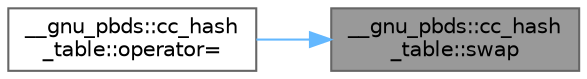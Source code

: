 digraph "__gnu_pbds::cc_hash_table::swap"
{
 // LATEX_PDF_SIZE
  bgcolor="transparent";
  edge [fontname=Helvetica,fontsize=10,labelfontname=Helvetica,labelfontsize=10];
  node [fontname=Helvetica,fontsize=10,shape=box,height=0.2,width=0.4];
  rankdir="RL";
  Node1 [id="Node000001",label="__gnu_pbds::cc_hash\l_table::swap",height=0.2,width=0.4,color="gray40", fillcolor="grey60", style="filled", fontcolor="black",tooltip=" "];
  Node1 -> Node2 [id="edge3_Node000001_Node000002",dir="back",color="steelblue1",style="solid",tooltip=" "];
  Node2 [id="Node000002",label="__gnu_pbds::cc_hash\l_table::operator=",height=0.2,width=0.4,color="grey40", fillcolor="white", style="filled",URL="$class____gnu__pbds_1_1cc__hash__table.html#a2d88bda1d62287bbfa60f4c12eb6a2b6",tooltip=" "];
}

